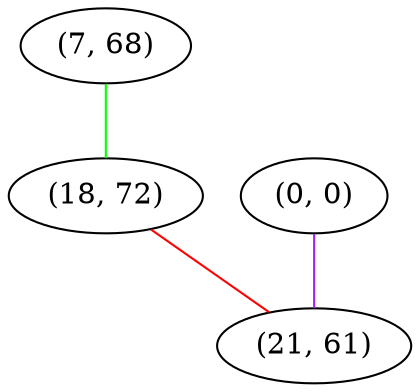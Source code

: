 graph "" {
"(7, 68)";
"(18, 72)";
"(0, 0)";
"(21, 61)";
"(7, 68)" -- "(18, 72)"  [color=green, key=0, weight=2];
"(18, 72)" -- "(21, 61)"  [color=red, key=0, weight=1];
"(0, 0)" -- "(21, 61)"  [color=purple, key=0, weight=4];
}
